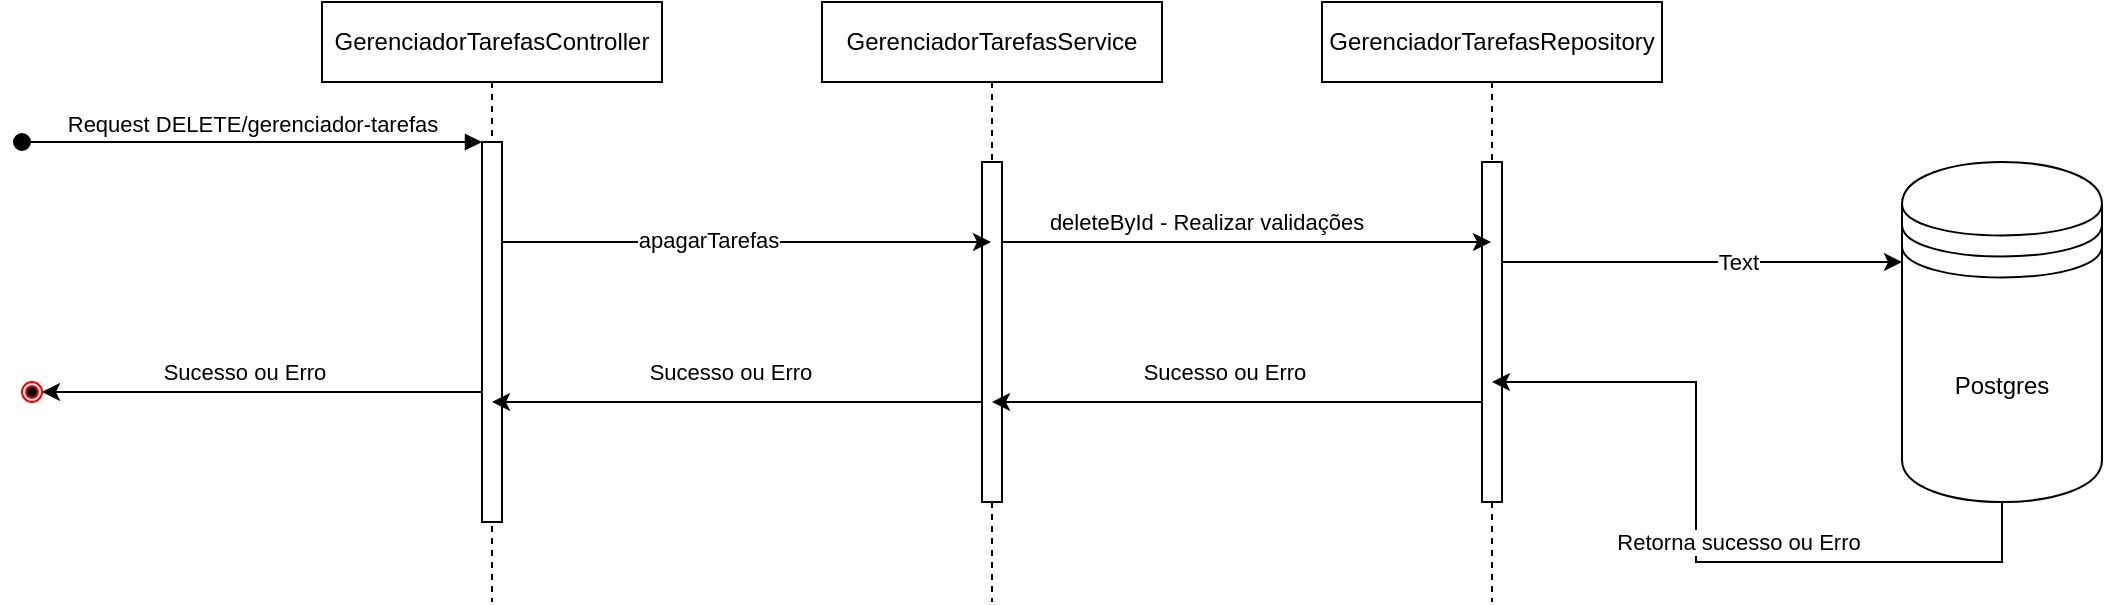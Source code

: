 <mxfile version="24.5.3" type="device">
  <diagram name="Página-1" id="1-myNuylRwXmbQLSGJj-">
    <mxGraphModel dx="1147" dy="675" grid="1" gridSize="10" guides="1" tooltips="1" connect="1" arrows="1" fold="1" page="1" pageScale="1" pageWidth="827" pageHeight="1169" math="0" shadow="0">
      <root>
        <mxCell id="0" />
        <mxCell id="1" parent="0" />
        <mxCell id="oCbwlWNXMciBNxoRgZMw-1" value="GerenciadorTarefasController" style="shape=umlLifeline;perimeter=lifelinePerimeter;whiteSpace=wrap;html=1;container=0;dropTarget=0;collapsible=0;recursiveResize=0;outlineConnect=0;portConstraint=eastwest;newEdgeStyle={&quot;edgeStyle&quot;:&quot;elbowEdgeStyle&quot;,&quot;elbow&quot;:&quot;vertical&quot;,&quot;curved&quot;:0,&quot;rounded&quot;:0};" vertex="1" parent="1">
          <mxGeometry x="310" y="160" width="170" height="300" as="geometry" />
        </mxCell>
        <mxCell id="oCbwlWNXMciBNxoRgZMw-2" value="" style="html=1;points=[];perimeter=orthogonalPerimeter;outlineConnect=0;targetShapes=umlLifeline;portConstraint=eastwest;newEdgeStyle={&quot;edgeStyle&quot;:&quot;elbowEdgeStyle&quot;,&quot;elbow&quot;:&quot;vertical&quot;,&quot;curved&quot;:0,&quot;rounded&quot;:0};" vertex="1" parent="oCbwlWNXMciBNxoRgZMw-1">
          <mxGeometry x="80" y="70" width="10" height="190" as="geometry" />
        </mxCell>
        <mxCell id="oCbwlWNXMciBNxoRgZMw-3" value="Request DELETE/gerenciador-tarefas" style="html=1;verticalAlign=bottom;startArrow=oval;endArrow=block;startSize=8;edgeStyle=elbowEdgeStyle;elbow=vertical;curved=0;rounded=0;" edge="1" parent="oCbwlWNXMciBNxoRgZMw-1" target="oCbwlWNXMciBNxoRgZMw-2">
          <mxGeometry relative="1" as="geometry">
            <mxPoint x="-150" y="70" as="sourcePoint" />
          </mxGeometry>
        </mxCell>
        <mxCell id="oCbwlWNXMciBNxoRgZMw-4" value="GerenciadorTarefasService" style="shape=umlLifeline;perimeter=lifelinePerimeter;whiteSpace=wrap;html=1;container=0;dropTarget=0;collapsible=0;recursiveResize=0;outlineConnect=0;portConstraint=eastwest;newEdgeStyle={&quot;edgeStyle&quot;:&quot;elbowEdgeStyle&quot;,&quot;elbow&quot;:&quot;vertical&quot;,&quot;curved&quot;:0,&quot;rounded&quot;:0};" vertex="1" parent="1">
          <mxGeometry x="560" y="160" width="170" height="300" as="geometry" />
        </mxCell>
        <mxCell id="oCbwlWNXMciBNxoRgZMw-5" value="" style="html=1;points=[];perimeter=orthogonalPerimeter;outlineConnect=0;targetShapes=umlLifeline;portConstraint=eastwest;newEdgeStyle={&quot;edgeStyle&quot;:&quot;elbowEdgeStyle&quot;,&quot;elbow&quot;:&quot;vertical&quot;,&quot;curved&quot;:0,&quot;rounded&quot;:0};" vertex="1" parent="oCbwlWNXMciBNxoRgZMw-4">
          <mxGeometry x="80" y="80" width="10" height="170" as="geometry" />
        </mxCell>
        <mxCell id="oCbwlWNXMciBNxoRgZMw-6" value="GerenciadorTarefasRepository" style="shape=umlLifeline;perimeter=lifelinePerimeter;whiteSpace=wrap;html=1;container=0;dropTarget=0;collapsible=0;recursiveResize=0;outlineConnect=0;portConstraint=eastwest;newEdgeStyle={&quot;edgeStyle&quot;:&quot;elbowEdgeStyle&quot;,&quot;elbow&quot;:&quot;vertical&quot;,&quot;curved&quot;:0,&quot;rounded&quot;:0};" vertex="1" parent="1">
          <mxGeometry x="810" y="160" width="170" height="300" as="geometry" />
        </mxCell>
        <mxCell id="oCbwlWNXMciBNxoRgZMw-7" value="" style="html=1;points=[];perimeter=orthogonalPerimeter;outlineConnect=0;targetShapes=umlLifeline;portConstraint=eastwest;newEdgeStyle={&quot;edgeStyle&quot;:&quot;elbowEdgeStyle&quot;,&quot;elbow&quot;:&quot;vertical&quot;,&quot;curved&quot;:0,&quot;rounded&quot;:0};" vertex="1" parent="oCbwlWNXMciBNxoRgZMw-6">
          <mxGeometry x="80" y="80" width="10" height="170" as="geometry" />
        </mxCell>
        <mxCell id="oCbwlWNXMciBNxoRgZMw-8" style="edgeStyle=orthogonalEdgeStyle;rounded=0;orthogonalLoop=1;jettySize=auto;html=1;" edge="1" parent="1" source="oCbwlWNXMciBNxoRgZMw-10" target="oCbwlWNXMciBNxoRgZMw-6">
          <mxGeometry relative="1" as="geometry">
            <Array as="points">
              <mxPoint x="1150" y="440" />
              <mxPoint x="997" y="440" />
              <mxPoint x="997" y="350" />
            </Array>
          </mxGeometry>
        </mxCell>
        <mxCell id="oCbwlWNXMciBNxoRgZMw-9" value="Retorna sucesso ou Erro" style="edgeLabel;html=1;align=center;verticalAlign=middle;resizable=0;points=[];" vertex="1" connectable="0" parent="oCbwlWNXMciBNxoRgZMw-8">
          <mxGeometry x="-0.137" relative="1" as="geometry">
            <mxPoint y="-10" as="offset" />
          </mxGeometry>
        </mxCell>
        <mxCell id="oCbwlWNXMciBNxoRgZMw-10" value="Postgres" style="shape=datastore;whiteSpace=wrap;html=1;" vertex="1" parent="1">
          <mxGeometry x="1100" y="240" width="100" height="170" as="geometry" />
        </mxCell>
        <mxCell id="oCbwlWNXMciBNxoRgZMw-11" style="edgeStyle=elbowEdgeStyle;rounded=0;orthogonalLoop=1;jettySize=auto;html=1;elbow=vertical;curved=0;" edge="1" parent="1" source="oCbwlWNXMciBNxoRgZMw-2" target="oCbwlWNXMciBNxoRgZMw-4">
          <mxGeometry relative="1" as="geometry">
            <Array as="points">
              <mxPoint x="530" y="280" />
            </Array>
          </mxGeometry>
        </mxCell>
        <mxCell id="oCbwlWNXMciBNxoRgZMw-12" value="apagarTarefas" style="edgeLabel;html=1;align=center;verticalAlign=middle;resizable=0;points=[];" vertex="1" connectable="0" parent="oCbwlWNXMciBNxoRgZMw-11">
          <mxGeometry x="-0.156" y="1" relative="1" as="geometry">
            <mxPoint as="offset" />
          </mxGeometry>
        </mxCell>
        <mxCell id="oCbwlWNXMciBNxoRgZMw-13" style="edgeStyle=elbowEdgeStyle;rounded=0;orthogonalLoop=1;jettySize=auto;html=1;elbow=vertical;curved=0;" edge="1" parent="1" source="oCbwlWNXMciBNxoRgZMw-5" target="oCbwlWNXMciBNxoRgZMw-6">
          <mxGeometry relative="1" as="geometry">
            <Array as="points">
              <mxPoint x="760" y="280" />
            </Array>
          </mxGeometry>
        </mxCell>
        <mxCell id="oCbwlWNXMciBNxoRgZMw-14" value="deleteById - Realizar validações" style="edgeLabel;html=1;align=center;verticalAlign=middle;resizable=0;points=[];" vertex="1" connectable="0" parent="oCbwlWNXMciBNxoRgZMw-13">
          <mxGeometry x="-0.164" y="1" relative="1" as="geometry">
            <mxPoint y="-9" as="offset" />
          </mxGeometry>
        </mxCell>
        <mxCell id="oCbwlWNXMciBNxoRgZMw-15" style="edgeStyle=elbowEdgeStyle;rounded=0;orthogonalLoop=1;jettySize=auto;html=1;elbow=vertical;curved=0;" edge="1" parent="1" source="oCbwlWNXMciBNxoRgZMw-7" target="oCbwlWNXMciBNxoRgZMw-10">
          <mxGeometry relative="1" as="geometry">
            <Array as="points">
              <mxPoint x="1070" y="290" />
              <mxPoint x="1040" y="290" />
            </Array>
          </mxGeometry>
        </mxCell>
        <mxCell id="oCbwlWNXMciBNxoRgZMw-16" value="Text" style="edgeLabel;html=1;align=center;verticalAlign=middle;resizable=0;points=[];" vertex="1" connectable="0" parent="oCbwlWNXMciBNxoRgZMw-15">
          <mxGeometry x="0.178" relative="1" as="geometry">
            <mxPoint as="offset" />
          </mxGeometry>
        </mxCell>
        <mxCell id="oCbwlWNXMciBNxoRgZMw-17" style="edgeStyle=elbowEdgeStyle;rounded=0;orthogonalLoop=1;jettySize=auto;html=1;elbow=vertical;curved=0;" edge="1" parent="1" source="oCbwlWNXMciBNxoRgZMw-7" target="oCbwlWNXMciBNxoRgZMw-4">
          <mxGeometry relative="1" as="geometry">
            <Array as="points">
              <mxPoint x="760" y="360" />
            </Array>
          </mxGeometry>
        </mxCell>
        <mxCell id="oCbwlWNXMciBNxoRgZMw-18" value="Sucesso ou Erro" style="edgeLabel;html=1;align=center;verticalAlign=middle;resizable=0;points=[];" vertex="1" connectable="0" parent="oCbwlWNXMciBNxoRgZMw-17">
          <mxGeometry x="0.091" y="1" relative="1" as="geometry">
            <mxPoint x="4" y="-16" as="offset" />
          </mxGeometry>
        </mxCell>
        <mxCell id="oCbwlWNXMciBNxoRgZMw-19" style="edgeStyle=elbowEdgeStyle;rounded=0;orthogonalLoop=1;jettySize=auto;html=1;elbow=vertical;curved=0;" edge="1" parent="1" source="oCbwlWNXMciBNxoRgZMw-5" target="oCbwlWNXMciBNxoRgZMw-1">
          <mxGeometry relative="1" as="geometry">
            <Array as="points">
              <mxPoint x="520" y="360" />
            </Array>
          </mxGeometry>
        </mxCell>
        <mxCell id="oCbwlWNXMciBNxoRgZMw-20" value="Sucesso ou Erro" style="edgeLabel;html=1;align=center;verticalAlign=middle;resizable=0;points=[];" vertex="1" connectable="0" parent="oCbwlWNXMciBNxoRgZMw-19">
          <mxGeometry x="0.277" y="-2" relative="1" as="geometry">
            <mxPoint x="30" y="-13" as="offset" />
          </mxGeometry>
        </mxCell>
        <mxCell id="oCbwlWNXMciBNxoRgZMw-21" value="" style="ellipse;html=1;shape=endState;fillColor=#000000;strokeColor=#ff0000;" vertex="1" parent="1">
          <mxGeometry x="160" y="350" width="10" height="10" as="geometry" />
        </mxCell>
        <mxCell id="oCbwlWNXMciBNxoRgZMw-22" style="edgeStyle=elbowEdgeStyle;rounded=0;orthogonalLoop=1;jettySize=auto;html=1;elbow=vertical;curved=0;entryX=1;entryY=0.5;entryDx=0;entryDy=0;" edge="1" parent="1" source="oCbwlWNXMciBNxoRgZMw-2" target="oCbwlWNXMciBNxoRgZMw-21">
          <mxGeometry relative="1" as="geometry" />
        </mxCell>
        <mxCell id="oCbwlWNXMciBNxoRgZMw-23" value="Sucesso ou Erro" style="edgeLabel;html=1;align=center;verticalAlign=middle;resizable=0;points=[];" vertex="1" connectable="0" parent="oCbwlWNXMciBNxoRgZMw-22">
          <mxGeometry x="0.575" y="-1" relative="1" as="geometry">
            <mxPoint x="54" y="-9" as="offset" />
          </mxGeometry>
        </mxCell>
      </root>
    </mxGraphModel>
  </diagram>
</mxfile>

